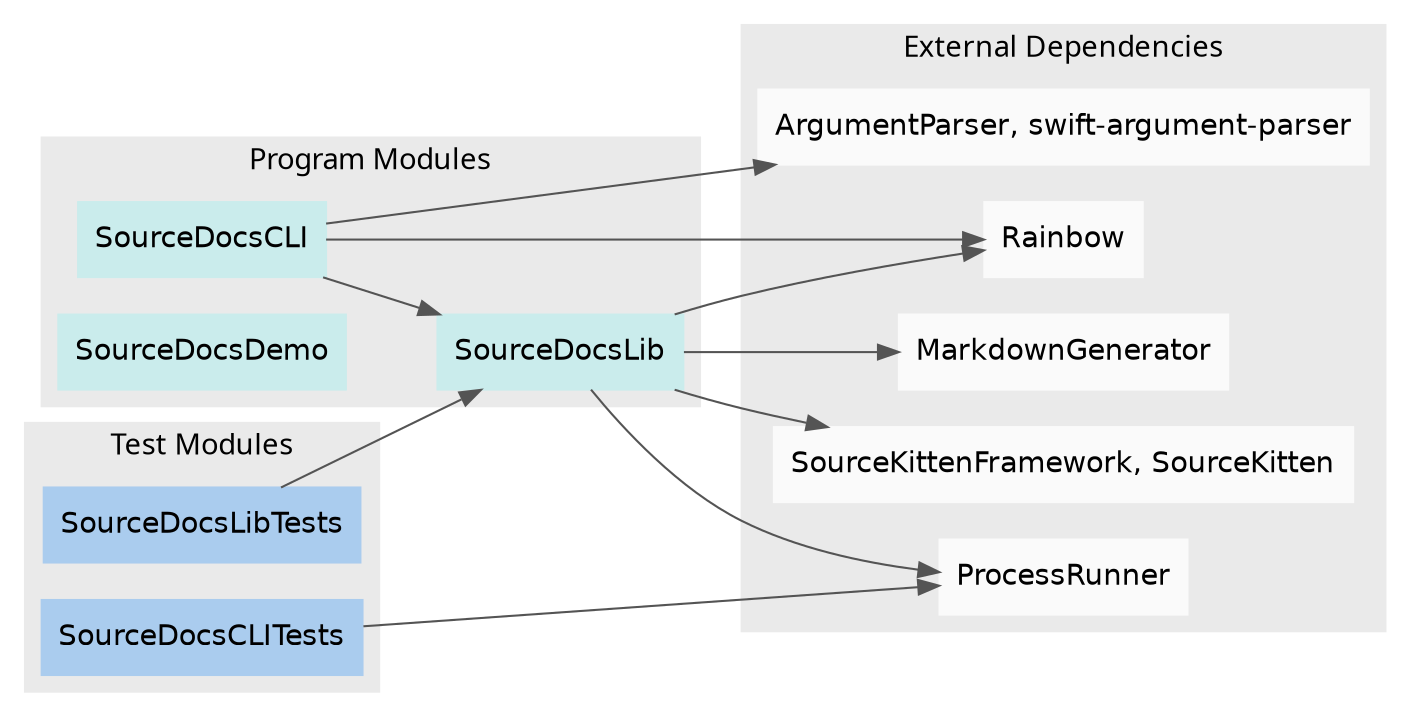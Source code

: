 digraph ModuleDependencyGraph {
    rankdir = LR
    graph [fontname="Helvetica-light", style = filled, color = "#eaeaea"]
    node [shape=box, fontname="Helvetica", style=filled]
    edge [color="#545454"]

    subgraph clusterRegular {
    label = "Program Modules"
    node [color="#caecec"]
    "SourceDocsCLI"
    "SourceDocsLib"
    "SourceDocsDemo"
}
    subgraph clusterTest {
    label = "Test Modules"
    node [color="#aaccee"]
    "SourceDocsCLITests"
    "SourceDocsLibTests"
}
    subgraph clusterExternal {
    label = "External Dependencies"
    node [color="#fafafa"]
    "ArgumentParser, swift-argument-parser"
    "MarkdownGenerator"
    "ProcessRunner"
    "Rainbow"
    "SourceKittenFramework, SourceKitten"
}

    "SourceDocsCLI" -> "ArgumentParser, swift-argument-parser"
    "SourceDocsCLI" -> "SourceDocsLib"
    "SourceDocsCLI" -> "Rainbow"
    "SourceDocsLib" -> "SourceKittenFramework, SourceKitten"
    "SourceDocsLib" -> "MarkdownGenerator"
    "SourceDocsLib" -> "Rainbow"
    "SourceDocsLib" -> "ProcessRunner"
    "SourceDocsCLITests" -> "ProcessRunner"
    "SourceDocsLibTests" -> "SourceDocsLib"
}